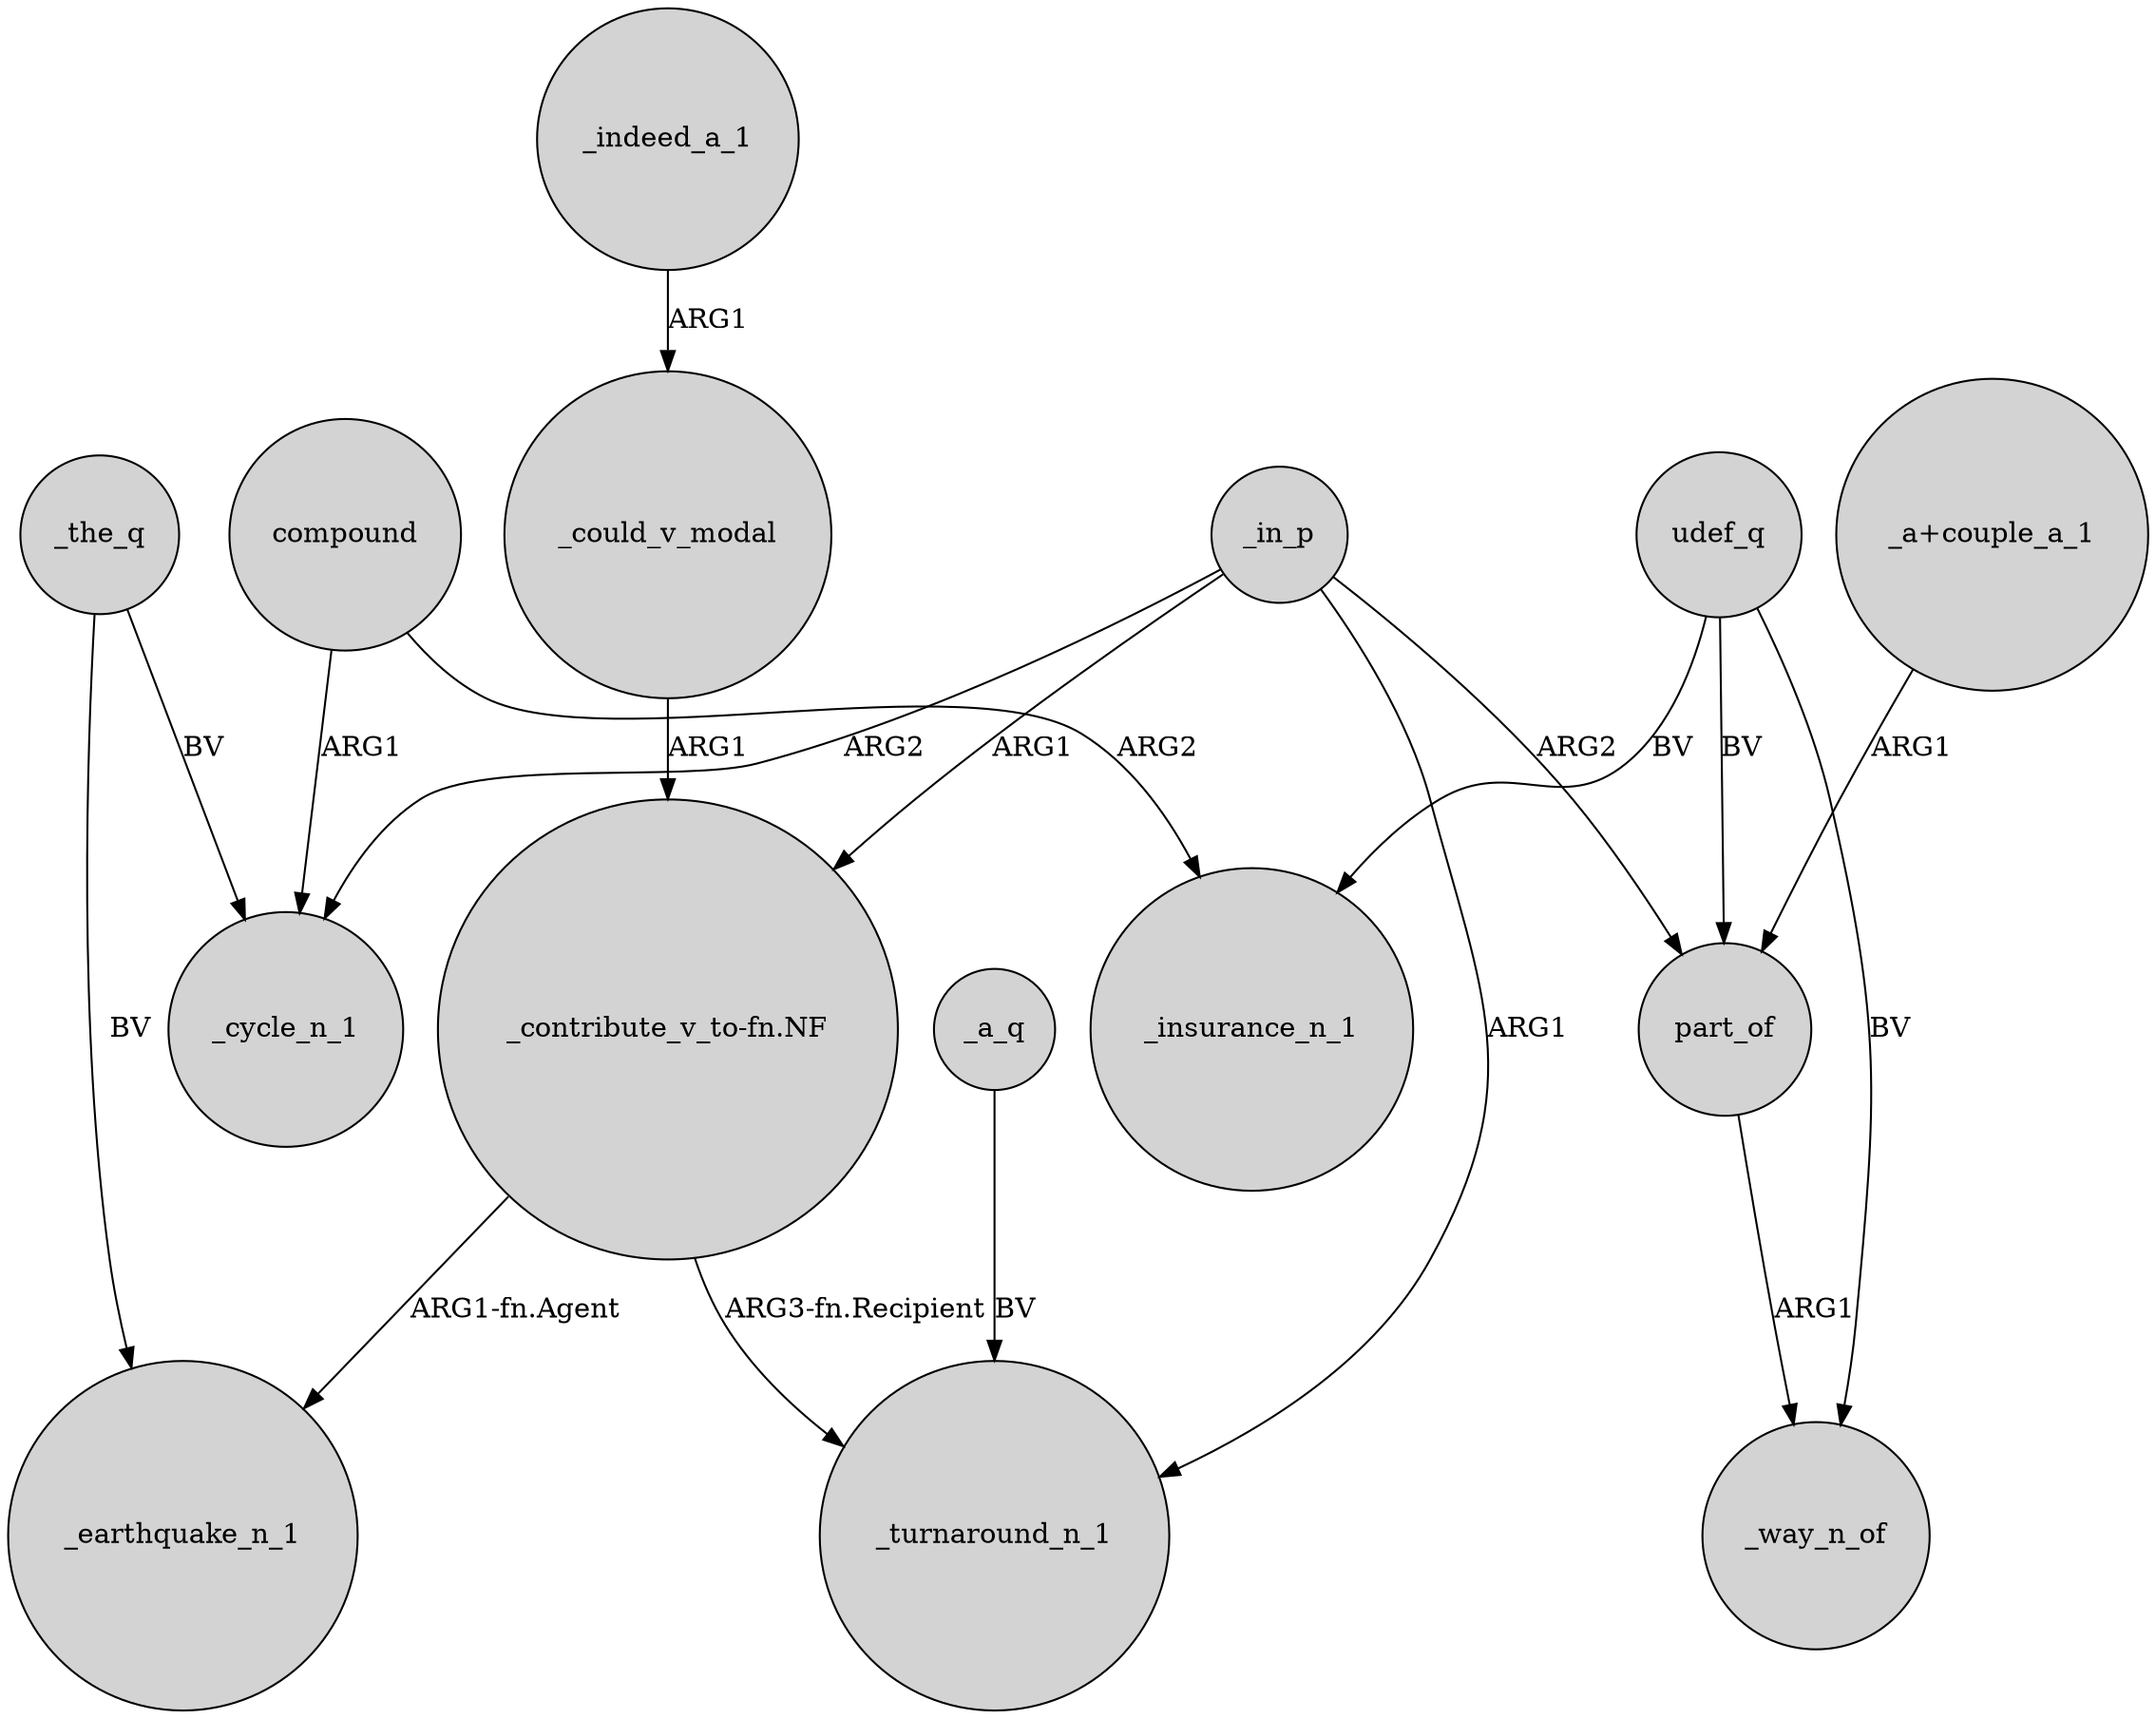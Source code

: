 digraph {
	node [shape=circle style=filled]
	_the_q -> _earthquake_n_1 [label=BV]
	_the_q -> _cycle_n_1 [label=BV]
	udef_q -> _insurance_n_1 [label=BV]
	_in_p -> "_contribute_v_to-fn.NF" [label=ARG1]
	_in_p -> _turnaround_n_1 [label=ARG1]
	udef_q -> part_of [label=BV]
	compound -> _insurance_n_1 [label=ARG2]
	"_contribute_v_to-fn.NF" -> _earthquake_n_1 [label="ARG1-fn.Agent"]
	part_of -> _way_n_of [label=ARG1]
	_in_p -> part_of [label=ARG2]
	"_a+couple_a_1" -> part_of [label=ARG1]
	_indeed_a_1 -> _could_v_modal [label=ARG1]
	"_contribute_v_to-fn.NF" -> _turnaround_n_1 [label="ARG3-fn.Recipient"]
	_a_q -> _turnaround_n_1 [label=BV]
	_in_p -> _cycle_n_1 [label=ARG2]
	udef_q -> _way_n_of [label=BV]
	_could_v_modal -> "_contribute_v_to-fn.NF" [label=ARG1]
	compound -> _cycle_n_1 [label=ARG1]
}

